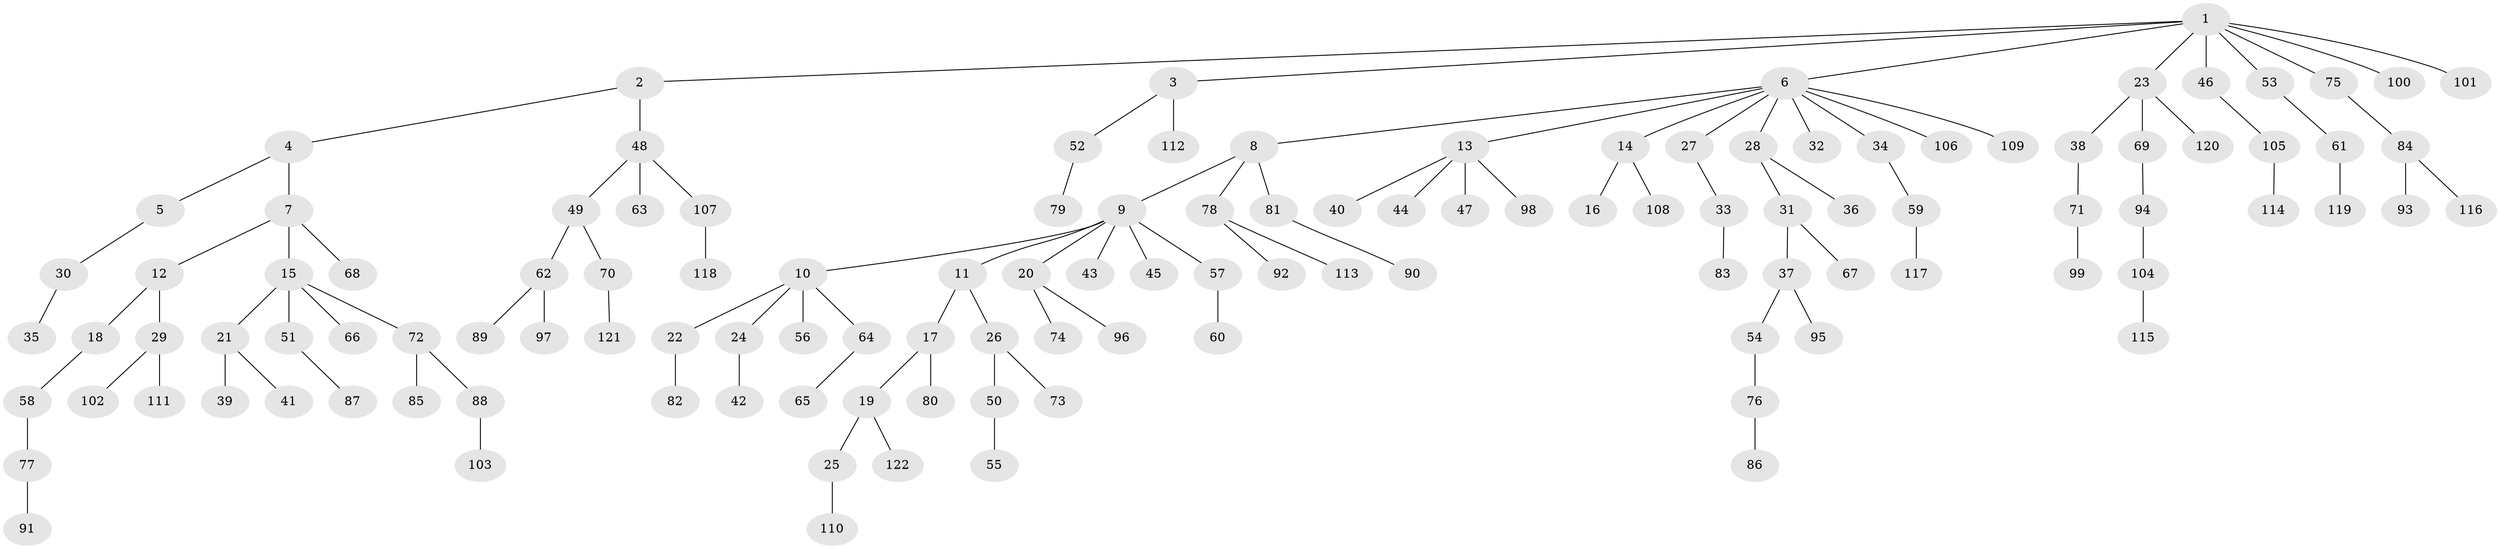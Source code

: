 // coarse degree distribution, {9: 0.0136986301369863, 4: 0.0273972602739726, 2: 0.273972602739726, 10: 0.0136986301369863, 7: 0.0273972602739726, 3: 0.0273972602739726, 5: 0.0410958904109589, 1: 0.5753424657534246}
// Generated by graph-tools (version 1.1) at 2025/19/03/04/25 18:19:18]
// undirected, 122 vertices, 121 edges
graph export_dot {
graph [start="1"]
  node [color=gray90,style=filled];
  1;
  2;
  3;
  4;
  5;
  6;
  7;
  8;
  9;
  10;
  11;
  12;
  13;
  14;
  15;
  16;
  17;
  18;
  19;
  20;
  21;
  22;
  23;
  24;
  25;
  26;
  27;
  28;
  29;
  30;
  31;
  32;
  33;
  34;
  35;
  36;
  37;
  38;
  39;
  40;
  41;
  42;
  43;
  44;
  45;
  46;
  47;
  48;
  49;
  50;
  51;
  52;
  53;
  54;
  55;
  56;
  57;
  58;
  59;
  60;
  61;
  62;
  63;
  64;
  65;
  66;
  67;
  68;
  69;
  70;
  71;
  72;
  73;
  74;
  75;
  76;
  77;
  78;
  79;
  80;
  81;
  82;
  83;
  84;
  85;
  86;
  87;
  88;
  89;
  90;
  91;
  92;
  93;
  94;
  95;
  96;
  97;
  98;
  99;
  100;
  101;
  102;
  103;
  104;
  105;
  106;
  107;
  108;
  109;
  110;
  111;
  112;
  113;
  114;
  115;
  116;
  117;
  118;
  119;
  120;
  121;
  122;
  1 -- 2;
  1 -- 3;
  1 -- 6;
  1 -- 23;
  1 -- 46;
  1 -- 53;
  1 -- 75;
  1 -- 100;
  1 -- 101;
  2 -- 4;
  2 -- 48;
  3 -- 52;
  3 -- 112;
  4 -- 5;
  4 -- 7;
  5 -- 30;
  6 -- 8;
  6 -- 13;
  6 -- 14;
  6 -- 27;
  6 -- 28;
  6 -- 32;
  6 -- 34;
  6 -- 106;
  6 -- 109;
  7 -- 12;
  7 -- 15;
  7 -- 68;
  8 -- 9;
  8 -- 78;
  8 -- 81;
  9 -- 10;
  9 -- 11;
  9 -- 20;
  9 -- 43;
  9 -- 45;
  9 -- 57;
  10 -- 22;
  10 -- 24;
  10 -- 56;
  10 -- 64;
  11 -- 17;
  11 -- 26;
  12 -- 18;
  12 -- 29;
  13 -- 40;
  13 -- 44;
  13 -- 47;
  13 -- 98;
  14 -- 16;
  14 -- 108;
  15 -- 21;
  15 -- 51;
  15 -- 66;
  15 -- 72;
  17 -- 19;
  17 -- 80;
  18 -- 58;
  19 -- 25;
  19 -- 122;
  20 -- 74;
  20 -- 96;
  21 -- 39;
  21 -- 41;
  22 -- 82;
  23 -- 38;
  23 -- 69;
  23 -- 120;
  24 -- 42;
  25 -- 110;
  26 -- 50;
  26 -- 73;
  27 -- 33;
  28 -- 31;
  28 -- 36;
  29 -- 102;
  29 -- 111;
  30 -- 35;
  31 -- 37;
  31 -- 67;
  33 -- 83;
  34 -- 59;
  37 -- 54;
  37 -- 95;
  38 -- 71;
  46 -- 105;
  48 -- 49;
  48 -- 63;
  48 -- 107;
  49 -- 62;
  49 -- 70;
  50 -- 55;
  51 -- 87;
  52 -- 79;
  53 -- 61;
  54 -- 76;
  57 -- 60;
  58 -- 77;
  59 -- 117;
  61 -- 119;
  62 -- 89;
  62 -- 97;
  64 -- 65;
  69 -- 94;
  70 -- 121;
  71 -- 99;
  72 -- 85;
  72 -- 88;
  75 -- 84;
  76 -- 86;
  77 -- 91;
  78 -- 92;
  78 -- 113;
  81 -- 90;
  84 -- 93;
  84 -- 116;
  88 -- 103;
  94 -- 104;
  104 -- 115;
  105 -- 114;
  107 -- 118;
}
